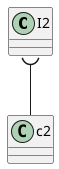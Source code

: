 {
  "sha1": "3mcsxyj5ysz6mw327jenk7bctkwpz3a",
  "insertion": {
    "when": "2024-05-30T20:48:20.298Z",
    "url": "https://github.com/plantuml/plantuml/issues/178",
    "user": "plantuml@gmail.com"
  }
}
@startuml
I2 )-- c2
@enduml
